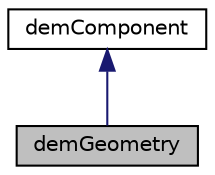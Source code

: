 digraph "demGeometry"
{
 // LATEX_PDF_SIZE
  edge [fontname="Helvetica",fontsize="10",labelfontname="Helvetica",labelfontsize="10"];
  node [fontname="Helvetica",fontsize="10",shape=record];
  Node1 [label="demGeometry",height=0.2,width=0.4,color="black", fillcolor="grey75", style="filled", fontcolor="black",tooltip="base for geometry that manages control"];
  Node2 -> Node1 [dir="back",color="midnightblue",fontsize="10",style="solid",fontname="Helvetica"];
  Node2 [label="demComponent",height=0.2,width=0.4,color="black", fillcolor="white", style="filled",URL="$classpFlow_1_1demComponent.html",tooltip="A base class for every main component of DEM system."];
}
